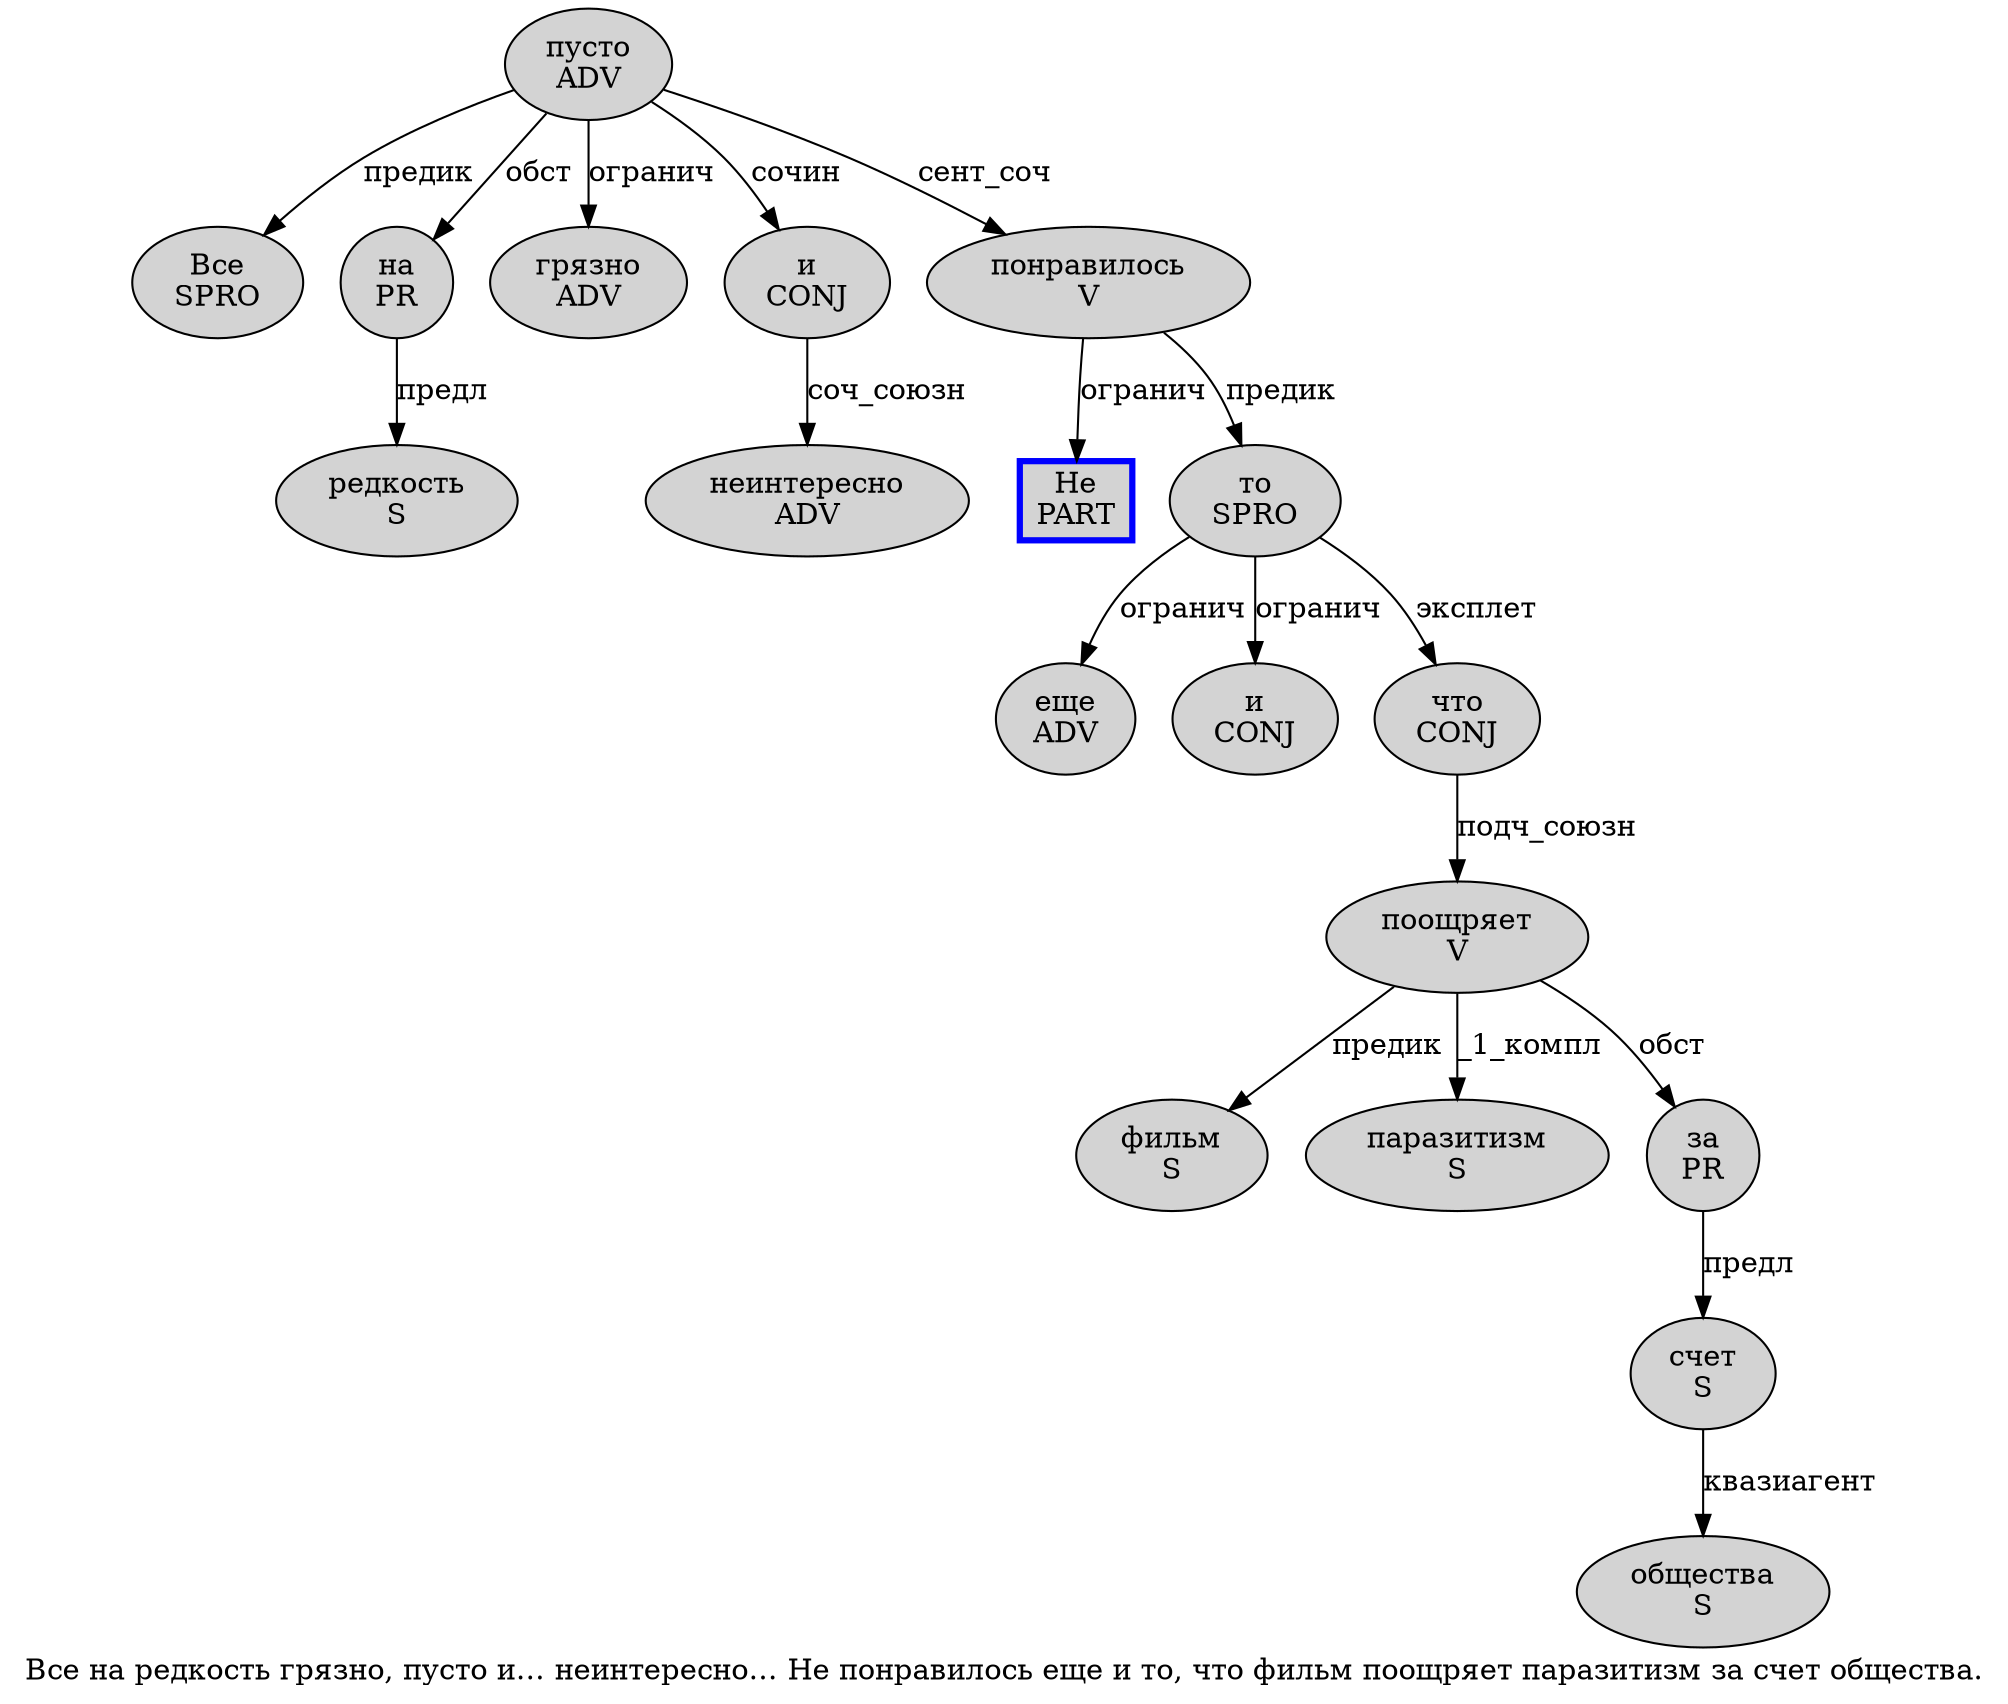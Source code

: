 digraph SENTENCE_3961 {
	graph [label="Все на редкость грязно, пусто и… неинтересно… Не понравилось еще и то, что фильм поощряет паразитизм за счет общества."]
	node [style=filled]
		0 [label="Все
SPRO" color="" fillcolor=lightgray penwidth=1 shape=ellipse]
		1 [label="на
PR" color="" fillcolor=lightgray penwidth=1 shape=ellipse]
		2 [label="редкость
S" color="" fillcolor=lightgray penwidth=1 shape=ellipse]
		3 [label="грязно
ADV" color="" fillcolor=lightgray penwidth=1 shape=ellipse]
		5 [label="пусто
ADV" color="" fillcolor=lightgray penwidth=1 shape=ellipse]
		6 [label="и
CONJ" color="" fillcolor=lightgray penwidth=1 shape=ellipse]
		8 [label="неинтересно
ADV" color="" fillcolor=lightgray penwidth=1 shape=ellipse]
		10 [label="Не
PART" color=blue fillcolor=lightgray penwidth=3 shape=box]
		11 [label="понравилось
V" color="" fillcolor=lightgray penwidth=1 shape=ellipse]
		12 [label="еще
ADV" color="" fillcolor=lightgray penwidth=1 shape=ellipse]
		13 [label="и
CONJ" color="" fillcolor=lightgray penwidth=1 shape=ellipse]
		14 [label="то
SPRO" color="" fillcolor=lightgray penwidth=1 shape=ellipse]
		16 [label="что
CONJ" color="" fillcolor=lightgray penwidth=1 shape=ellipse]
		17 [label="фильм
S" color="" fillcolor=lightgray penwidth=1 shape=ellipse]
		18 [label="поощряет
V" color="" fillcolor=lightgray penwidth=1 shape=ellipse]
		19 [label="паразитизм
S" color="" fillcolor=lightgray penwidth=1 shape=ellipse]
		20 [label="за
PR" color="" fillcolor=lightgray penwidth=1 shape=ellipse]
		21 [label="счет
S" color="" fillcolor=lightgray penwidth=1 shape=ellipse]
		22 [label="общества
S" color="" fillcolor=lightgray penwidth=1 shape=ellipse]
			6 -> 8 [label="соч_союзн"]
			5 -> 0 [label="предик"]
			5 -> 1 [label="обст"]
			5 -> 3 [label="огранич"]
			5 -> 6 [label="сочин"]
			5 -> 11 [label="сент_соч"]
			11 -> 10 [label="огранич"]
			11 -> 14 [label="предик"]
			20 -> 21 [label="предл"]
			21 -> 22 [label="квазиагент"]
			18 -> 17 [label="предик"]
			18 -> 19 [label="_1_компл"]
			18 -> 20 [label="обст"]
			14 -> 12 [label="огранич"]
			14 -> 13 [label="огранич"]
			14 -> 16 [label="эксплет"]
			16 -> 18 [label="подч_союзн"]
			1 -> 2 [label="предл"]
}